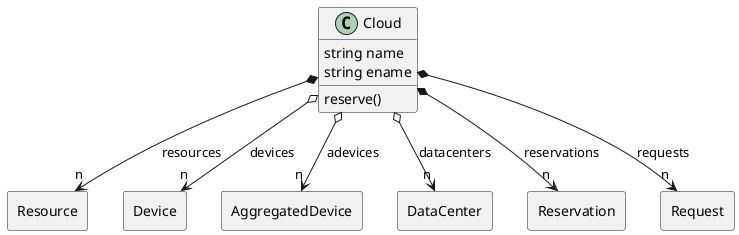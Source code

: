 @startuml

class "Cloud" as Model {
 string name
 string ename

 reserve()
 
}

rectangle "Resource" as Resource {
}

Model *--> "n" Resource : resources


rectangle "Device" as Device {
}

Model o--> "n" Device : devices


rectangle "AggregatedDevice" as AggregatedDevice {
}

Model o--> "n" AggregatedDevice : adevices


rectangle "DataCenter" as DataCenter {
}

Model o--> "n" DataCenter : datacenters


rectangle "Reservation" as Reservation {
}

Model *--> "n" Reservation : reservations


rectangle "Request" as Request {
}

Model *--> "n" Request : requests




@enduml
